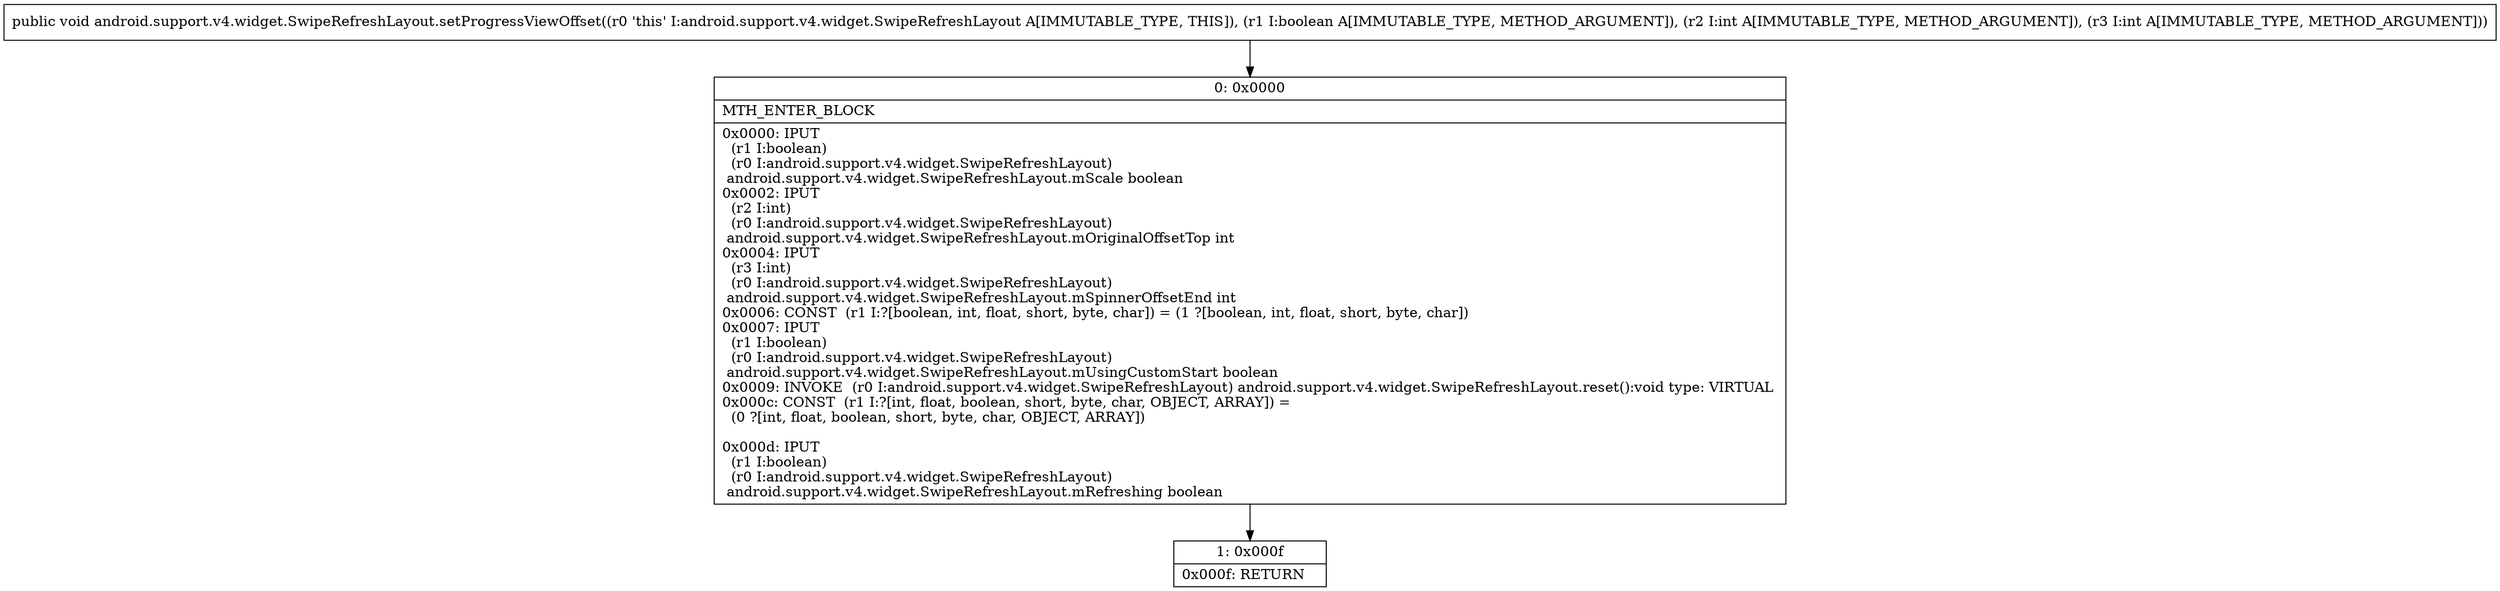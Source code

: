 digraph "CFG forandroid.support.v4.widget.SwipeRefreshLayout.setProgressViewOffset(ZII)V" {
Node_0 [shape=record,label="{0\:\ 0x0000|MTH_ENTER_BLOCK\l|0x0000: IPUT  \l  (r1 I:boolean)\l  (r0 I:android.support.v4.widget.SwipeRefreshLayout)\l android.support.v4.widget.SwipeRefreshLayout.mScale boolean \l0x0002: IPUT  \l  (r2 I:int)\l  (r0 I:android.support.v4.widget.SwipeRefreshLayout)\l android.support.v4.widget.SwipeRefreshLayout.mOriginalOffsetTop int \l0x0004: IPUT  \l  (r3 I:int)\l  (r0 I:android.support.v4.widget.SwipeRefreshLayout)\l android.support.v4.widget.SwipeRefreshLayout.mSpinnerOffsetEnd int \l0x0006: CONST  (r1 I:?[boolean, int, float, short, byte, char]) = (1 ?[boolean, int, float, short, byte, char]) \l0x0007: IPUT  \l  (r1 I:boolean)\l  (r0 I:android.support.v4.widget.SwipeRefreshLayout)\l android.support.v4.widget.SwipeRefreshLayout.mUsingCustomStart boolean \l0x0009: INVOKE  (r0 I:android.support.v4.widget.SwipeRefreshLayout) android.support.v4.widget.SwipeRefreshLayout.reset():void type: VIRTUAL \l0x000c: CONST  (r1 I:?[int, float, boolean, short, byte, char, OBJECT, ARRAY]) = \l  (0 ?[int, float, boolean, short, byte, char, OBJECT, ARRAY])\l \l0x000d: IPUT  \l  (r1 I:boolean)\l  (r0 I:android.support.v4.widget.SwipeRefreshLayout)\l android.support.v4.widget.SwipeRefreshLayout.mRefreshing boolean \l}"];
Node_1 [shape=record,label="{1\:\ 0x000f|0x000f: RETURN   \l}"];
MethodNode[shape=record,label="{public void android.support.v4.widget.SwipeRefreshLayout.setProgressViewOffset((r0 'this' I:android.support.v4.widget.SwipeRefreshLayout A[IMMUTABLE_TYPE, THIS]), (r1 I:boolean A[IMMUTABLE_TYPE, METHOD_ARGUMENT]), (r2 I:int A[IMMUTABLE_TYPE, METHOD_ARGUMENT]), (r3 I:int A[IMMUTABLE_TYPE, METHOD_ARGUMENT])) }"];
MethodNode -> Node_0;
Node_0 -> Node_1;
}

